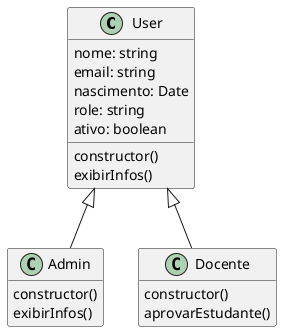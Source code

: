 @startuml Modelo
class User {
  nome: string
  email: string
  nascimento: Date
  role: string
  ativo: boolean
  constructor()
  exibirInfos()
}

class Admin {
  constructor()
  exibirInfos()
}

class Docente {
  constructor()
  aprovarEstudante()
}

hide Admin fields
hide Docente fields

User <|-- Admin
User <|-- Docente

@enduml